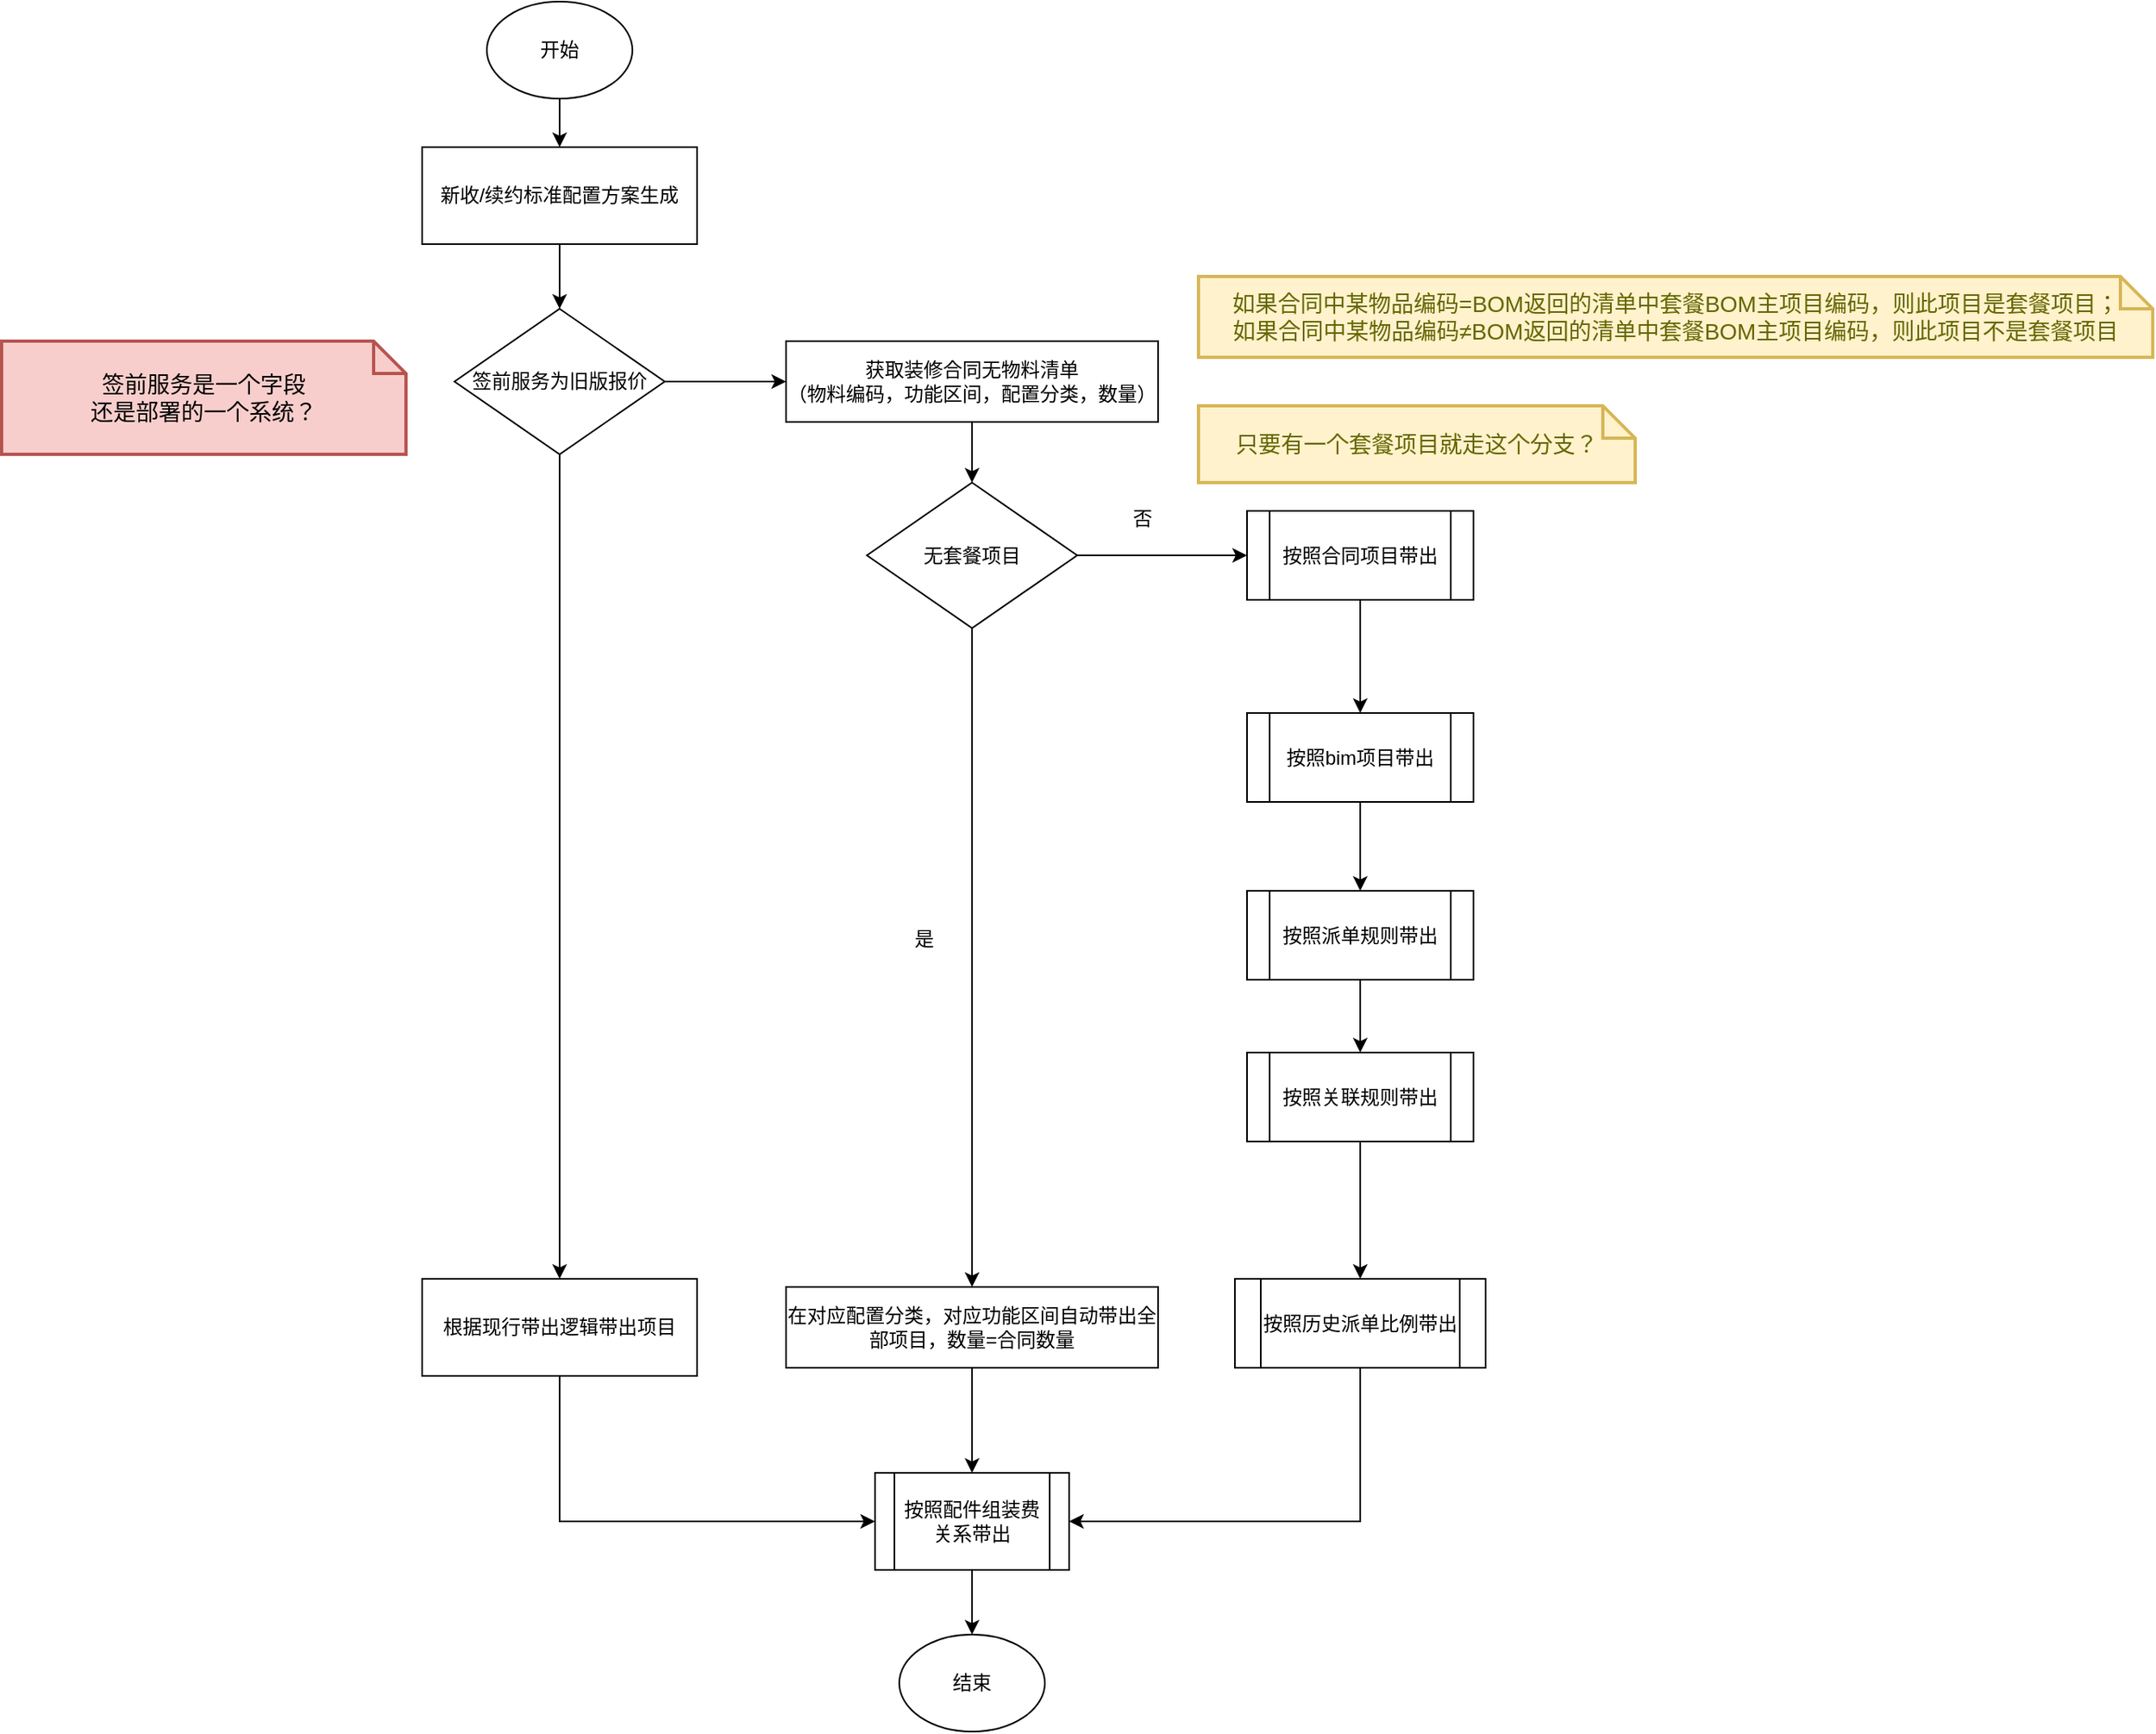 <mxfile version="18.0.6" type="device" pages="6"><diagram id="C5RBs43oDa-KdzZeNtuy" name="整体流程"><mxGraphModel dx="1773" dy="612" grid="1" gridSize="10" guides="1" tooltips="1" connect="1" arrows="1" fold="1" page="1" pageScale="1" pageWidth="827" pageHeight="1169" math="0" shadow="0"><root><mxCell id="WIyWlLk6GJQsqaUBKTNV-0"/><mxCell id="WIyWlLk6GJQsqaUBKTNV-1" parent="WIyWlLk6GJQsqaUBKTNV-0"/><mxCell id="lUNJAmLJi_doIIVY8fRc-16" style="edgeStyle=orthogonalEdgeStyle;rounded=0;orthogonalLoop=1;jettySize=auto;html=1;exitX=0.5;exitY=1;exitDx=0;exitDy=0;entryX=0.5;entryY=0;entryDx=0;entryDy=0;" edge="1" parent="WIyWlLk6GJQsqaUBKTNV-1" source="lUNJAmLJi_doIIVY8fRc-2" target="lUNJAmLJi_doIIVY8fRc-3"><mxGeometry relative="1" as="geometry"/></mxCell><mxCell id="lUNJAmLJi_doIIVY8fRc-2" value="&lt;span style=&quot;&quot;&gt;开始&lt;/span&gt;" style="ellipse;whiteSpace=wrap;html=1;" vertex="1" parent="WIyWlLk6GJQsqaUBKTNV-1"><mxGeometry x="130" y="70" width="90" height="60" as="geometry"/></mxCell><mxCell id="lUNJAmLJi_doIIVY8fRc-17" style="edgeStyle=orthogonalEdgeStyle;rounded=0;orthogonalLoop=1;jettySize=auto;html=1;exitX=0.5;exitY=1;exitDx=0;exitDy=0;" edge="1" parent="WIyWlLk6GJQsqaUBKTNV-1" source="lUNJAmLJi_doIIVY8fRc-3" target="lUNJAmLJi_doIIVY8fRc-4"><mxGeometry relative="1" as="geometry"/></mxCell><mxCell id="lUNJAmLJi_doIIVY8fRc-3" value="&lt;span style=&quot;&quot;&gt;新收/续约标准配置方案生成&lt;/span&gt;" style="rounded=0;whiteSpace=wrap;html=1;" vertex="1" parent="WIyWlLk6GJQsqaUBKTNV-1"><mxGeometry x="90" y="160" width="170" height="60" as="geometry"/></mxCell><mxCell id="lUNJAmLJi_doIIVY8fRc-18" style="edgeStyle=orthogonalEdgeStyle;rounded=0;orthogonalLoop=1;jettySize=auto;html=1;exitX=0.5;exitY=1;exitDx=0;exitDy=0;" edge="1" parent="WIyWlLk6GJQsqaUBKTNV-1" source="lUNJAmLJi_doIIVY8fRc-4" target="lUNJAmLJi_doIIVY8fRc-5"><mxGeometry relative="1" as="geometry"/></mxCell><mxCell id="lUNJAmLJi_doIIVY8fRc-34" style="edgeStyle=orthogonalEdgeStyle;rounded=0;orthogonalLoop=1;jettySize=auto;html=1;exitX=1;exitY=0.5;exitDx=0;exitDy=0;entryX=0;entryY=0.5;entryDx=0;entryDy=0;" edge="1" parent="WIyWlLk6GJQsqaUBKTNV-1" source="lUNJAmLJi_doIIVY8fRc-4" target="lUNJAmLJi_doIIVY8fRc-6"><mxGeometry relative="1" as="geometry"/></mxCell><mxCell id="lUNJAmLJi_doIIVY8fRc-4" value="签前服务为旧版报价" style="rhombus;whiteSpace=wrap;html=1;" vertex="1" parent="WIyWlLk6GJQsqaUBKTNV-1"><mxGeometry x="110" y="260" width="130" height="90" as="geometry"/></mxCell><mxCell id="lUNJAmLJi_doIIVY8fRc-27" style="edgeStyle=orthogonalEdgeStyle;rounded=0;orthogonalLoop=1;jettySize=auto;html=1;exitX=0.5;exitY=1;exitDx=0;exitDy=0;entryX=0;entryY=0.5;entryDx=0;entryDy=0;" edge="1" parent="WIyWlLk6GJQsqaUBKTNV-1" source="lUNJAmLJi_doIIVY8fRc-5" target="lUNJAmLJi_doIIVY8fRc-14"><mxGeometry relative="1" as="geometry"/></mxCell><mxCell id="lUNJAmLJi_doIIVY8fRc-5" value="根据现行带出逻辑带出项目" style="rounded=0;whiteSpace=wrap;html=1;" vertex="1" parent="WIyWlLk6GJQsqaUBKTNV-1"><mxGeometry x="90" y="860" width="170" height="60" as="geometry"/></mxCell><mxCell id="lUNJAmLJi_doIIVY8fRc-35" style="edgeStyle=orthogonalEdgeStyle;rounded=0;orthogonalLoop=1;jettySize=auto;html=1;exitX=0.5;exitY=1;exitDx=0;exitDy=0;entryX=0.5;entryY=0;entryDx=0;entryDy=0;" edge="1" parent="WIyWlLk6GJQsqaUBKTNV-1" source="lUNJAmLJi_doIIVY8fRc-6" target="lUNJAmLJi_doIIVY8fRc-7"><mxGeometry relative="1" as="geometry"/></mxCell><mxCell id="lUNJAmLJi_doIIVY8fRc-6" value="获取装修合同无物料清单&lt;br&gt;（物料编码，功能区间，配置分类，数量）" style="rounded=0;whiteSpace=wrap;html=1;" vertex="1" parent="WIyWlLk6GJQsqaUBKTNV-1"><mxGeometry x="315" y="280" width="230" height="50" as="geometry"/></mxCell><mxCell id="lUNJAmLJi_doIIVY8fRc-36" style="edgeStyle=orthogonalEdgeStyle;rounded=0;orthogonalLoop=1;jettySize=auto;html=1;exitX=0.5;exitY=1;exitDx=0;exitDy=0;" edge="1" parent="WIyWlLk6GJQsqaUBKTNV-1" source="lUNJAmLJi_doIIVY8fRc-7" target="lUNJAmLJi_doIIVY8fRc-12"><mxGeometry relative="1" as="geometry"/></mxCell><mxCell id="lUNJAmLJi_doIIVY8fRc-37" style="edgeStyle=orthogonalEdgeStyle;rounded=0;orthogonalLoop=1;jettySize=auto;html=1;exitX=1;exitY=0.5;exitDx=0;exitDy=0;" edge="1" parent="WIyWlLk6GJQsqaUBKTNV-1" source="lUNJAmLJi_doIIVY8fRc-7" target="lUNJAmLJi_doIIVY8fRc-22"><mxGeometry relative="1" as="geometry"/></mxCell><mxCell id="lUNJAmLJi_doIIVY8fRc-7" value="无套餐项目" style="rhombus;whiteSpace=wrap;html=1;" vertex="1" parent="WIyWlLk6GJQsqaUBKTNV-1"><mxGeometry x="365" y="367.5" width="130" height="90" as="geometry"/></mxCell><mxCell id="lUNJAmLJi_doIIVY8fRc-10" value="否" style="text;html=1;align=center;verticalAlign=middle;resizable=0;points=[];autosize=1;strokeColor=none;fillColor=none;" vertex="1" parent="WIyWlLk6GJQsqaUBKTNV-1"><mxGeometry x="520" y="380" width="30" height="20" as="geometry"/></mxCell><mxCell id="lUNJAmLJi_doIIVY8fRc-11" value="只要有一个套餐项目就走这个分支？" style="shape=note;strokeWidth=2;fontSize=14;size=20;whiteSpace=wrap;html=1;fillColor=#fff2cc;strokeColor=#d6b656;fontColor=#666600;" vertex="1" parent="WIyWlLk6GJQsqaUBKTNV-1"><mxGeometry x="570" y="320" width="270" height="47.5" as="geometry"/></mxCell><mxCell id="lUNJAmLJi_doIIVY8fRc-20" style="edgeStyle=orthogonalEdgeStyle;rounded=0;orthogonalLoop=1;jettySize=auto;html=1;exitX=0.5;exitY=1;exitDx=0;exitDy=0;" edge="1" parent="WIyWlLk6GJQsqaUBKTNV-1" source="lUNJAmLJi_doIIVY8fRc-12" target="lUNJAmLJi_doIIVY8fRc-14"><mxGeometry relative="1" as="geometry"/></mxCell><mxCell id="lUNJAmLJi_doIIVY8fRc-12" value="在对应配置分类，对应功能区间自动带出全部项目，数量=合同数量" style="rounded=0;whiteSpace=wrap;html=1;" vertex="1" parent="WIyWlLk6GJQsqaUBKTNV-1"><mxGeometry x="315" y="865" width="230" height="50" as="geometry"/></mxCell><mxCell id="lUNJAmLJi_doIIVY8fRc-21" style="edgeStyle=orthogonalEdgeStyle;rounded=0;orthogonalLoop=1;jettySize=auto;html=1;exitX=0.5;exitY=1;exitDx=0;exitDy=0;" edge="1" parent="WIyWlLk6GJQsqaUBKTNV-1" source="lUNJAmLJi_doIIVY8fRc-14" target="lUNJAmLJi_doIIVY8fRc-15"><mxGeometry relative="1" as="geometry"/></mxCell><mxCell id="lUNJAmLJi_doIIVY8fRc-14" value="按照配件组装费关系带出" style="shape=process;whiteSpace=wrap;html=1;backgroundOutline=1;" vertex="1" parent="WIyWlLk6GJQsqaUBKTNV-1"><mxGeometry x="370" y="980" width="120" height="60" as="geometry"/></mxCell><mxCell id="lUNJAmLJi_doIIVY8fRc-15" value="结束" style="ellipse;whiteSpace=wrap;html=1;" vertex="1" parent="WIyWlLk6GJQsqaUBKTNV-1"><mxGeometry x="385" y="1080" width="90" height="60" as="geometry"/></mxCell><mxCell id="lUNJAmLJi_doIIVY8fRc-29" style="edgeStyle=orthogonalEdgeStyle;rounded=0;orthogonalLoop=1;jettySize=auto;html=1;exitX=0.5;exitY=1;exitDx=0;exitDy=0;" edge="1" parent="WIyWlLk6GJQsqaUBKTNV-1" source="lUNJAmLJi_doIIVY8fRc-22" target="lUNJAmLJi_doIIVY8fRc-23"><mxGeometry relative="1" as="geometry"/></mxCell><mxCell id="lUNJAmLJi_doIIVY8fRc-22" value="按照合同项目带出" style="shape=process;whiteSpace=wrap;html=1;backgroundOutline=1;" vertex="1" parent="WIyWlLk6GJQsqaUBKTNV-1"><mxGeometry x="600" y="385" width="140" height="55" as="geometry"/></mxCell><mxCell id="lUNJAmLJi_doIIVY8fRc-30" style="edgeStyle=orthogonalEdgeStyle;rounded=0;orthogonalLoop=1;jettySize=auto;html=1;exitX=0.5;exitY=1;exitDx=0;exitDy=0;" edge="1" parent="WIyWlLk6GJQsqaUBKTNV-1" source="lUNJAmLJi_doIIVY8fRc-23" target="lUNJAmLJi_doIIVY8fRc-24"><mxGeometry relative="1" as="geometry"/></mxCell><mxCell id="lUNJAmLJi_doIIVY8fRc-23" value="按照bim项目带出" style="shape=process;whiteSpace=wrap;html=1;backgroundOutline=1;" vertex="1" parent="WIyWlLk6GJQsqaUBKTNV-1"><mxGeometry x="600" y="510" width="140" height="55" as="geometry"/></mxCell><mxCell id="lUNJAmLJi_doIIVY8fRc-31" style="edgeStyle=orthogonalEdgeStyle;rounded=0;orthogonalLoop=1;jettySize=auto;html=1;exitX=0.5;exitY=1;exitDx=0;exitDy=0;" edge="1" parent="WIyWlLk6GJQsqaUBKTNV-1" source="lUNJAmLJi_doIIVY8fRc-24" target="lUNJAmLJi_doIIVY8fRc-25"><mxGeometry relative="1" as="geometry"/></mxCell><mxCell id="lUNJAmLJi_doIIVY8fRc-24" value="按照派单规则带出" style="shape=process;whiteSpace=wrap;html=1;backgroundOutline=1;" vertex="1" parent="WIyWlLk6GJQsqaUBKTNV-1"><mxGeometry x="600" y="620" width="140" height="55" as="geometry"/></mxCell><mxCell id="lUNJAmLJi_doIIVY8fRc-32" style="edgeStyle=orthogonalEdgeStyle;rounded=0;orthogonalLoop=1;jettySize=auto;html=1;exitX=0.5;exitY=1;exitDx=0;exitDy=0;" edge="1" parent="WIyWlLk6GJQsqaUBKTNV-1" source="lUNJAmLJi_doIIVY8fRc-25" target="lUNJAmLJi_doIIVY8fRc-26"><mxGeometry relative="1" as="geometry"/></mxCell><mxCell id="lUNJAmLJi_doIIVY8fRc-25" value="按照关联规则带出" style="shape=process;whiteSpace=wrap;html=1;backgroundOutline=1;" vertex="1" parent="WIyWlLk6GJQsqaUBKTNV-1"><mxGeometry x="600" y="720" width="140" height="55" as="geometry"/></mxCell><mxCell id="lUNJAmLJi_doIIVY8fRc-28" style="edgeStyle=orthogonalEdgeStyle;rounded=0;orthogonalLoop=1;jettySize=auto;html=1;exitX=0.5;exitY=1;exitDx=0;exitDy=0;entryX=1;entryY=0.5;entryDx=0;entryDy=0;" edge="1" parent="WIyWlLk6GJQsqaUBKTNV-1" source="lUNJAmLJi_doIIVY8fRc-26" target="lUNJAmLJi_doIIVY8fRc-14"><mxGeometry relative="1" as="geometry"/></mxCell><mxCell id="lUNJAmLJi_doIIVY8fRc-26" value="按照历史派单比例带出" style="shape=process;whiteSpace=wrap;html=1;backgroundOutline=1;" vertex="1" parent="WIyWlLk6GJQsqaUBKTNV-1"><mxGeometry x="592.5" y="860" width="155" height="55" as="geometry"/></mxCell><mxCell id="lUNJAmLJi_doIIVY8fRc-33" value="签前服务是一个字段&lt;br&gt;还是部署的一个系统？" style="shape=note;strokeWidth=2;fontSize=14;size=20;whiteSpace=wrap;html=1;fillColor=#f8cecc;strokeColor=#b85450;" vertex="1" parent="WIyWlLk6GJQsqaUBKTNV-1"><mxGeometry x="-170" y="280" width="250" height="70" as="geometry"/></mxCell><mxCell id="w-ydEzqaNb0eiIe7LccE-0" value="&lt;span style=&quot;text-align: left;&quot;&gt;如果合同中某物品编码=BOM返回的清单中套餐BOM主项目编码，则此项目是套餐项目；&lt;/span&gt;&lt;br style=&quot;text-align: left;&quot;&gt;&lt;span style=&quot;text-align: left;&quot;&gt;如果合同中某物品编码≠BOM返回的清单中套餐BOM主项目编码，则此项目不是套餐项目&lt;/span&gt;" style="shape=note;strokeWidth=2;fontSize=14;size=20;whiteSpace=wrap;html=1;fillColor=#fff2cc;strokeColor=#d6b656;fontColor=#666600;" vertex="1" parent="WIyWlLk6GJQsqaUBKTNV-1"><mxGeometry x="570" y="240" width="590" height="50" as="geometry"/></mxCell><mxCell id="KBBr-XKXHEOM63FtrVBb-0" value="是" style="text;html=1;align=center;verticalAlign=middle;resizable=0;points=[];autosize=1;strokeColor=none;fillColor=none;" vertex="1" parent="WIyWlLk6GJQsqaUBKTNV-1"><mxGeometry x="385" y="640" width="30" height="20" as="geometry"/></mxCell></root></mxGraphModel></diagram><diagram id="fAiUUDmgadhj-YyYn4gR" name="按照合同带出"><mxGraphModel dx="1773" dy="612" grid="1" gridSize="10" guides="1" tooltips="1" connect="1" arrows="1" fold="1" page="1" pageScale="1" pageWidth="827" pageHeight="1169" math="0" shadow="0"><root><mxCell id="0"/><mxCell id="1" parent="0"/><mxCell id="g6iHdqkrlDrou6bdQu5e-2" style="edgeStyle=orthogonalEdgeStyle;rounded=0;orthogonalLoop=1;jettySize=auto;html=1;exitX=0.5;exitY=1;exitDx=0;exitDy=0;" edge="1" parent="1" source="9_gjrvg8TFRldxr9g9Ht-1" target="g6iHdqkrlDrou6bdQu5e-1"><mxGeometry relative="1" as="geometry"/></mxCell><mxCell id="9_gjrvg8TFRldxr9g9Ht-1" value="按照合同项目带出" style="shape=process;whiteSpace=wrap;html=1;backgroundOutline=1;" vertex="1" parent="1"><mxGeometry x="80" y="160" width="140" height="55" as="geometry"/></mxCell><mxCell id="g6iHdqkrlDrou6bdQu5e-4" style="edgeStyle=orthogonalEdgeStyle;rounded=0;orthogonalLoop=1;jettySize=auto;html=1;exitX=1;exitY=0.5;exitDx=0;exitDy=0;entryX=0;entryY=0.5;entryDx=0;entryDy=0;" edge="1" parent="1" source="g6iHdqkrlDrou6bdQu5e-1" target="g6iHdqkrlDrou6bdQu5e-3"><mxGeometry relative="1" as="geometry"/></mxCell><mxCell id="AF9LracPOaKWuKeyoVyy-5" style="edgeStyle=orthogonalEdgeStyle;rounded=0;orthogonalLoop=1;jettySize=auto;html=1;exitX=0.5;exitY=1;exitDx=0;exitDy=0;entryX=0;entryY=0.5;entryDx=0;entryDy=0;" edge="1" parent="1" source="g6iHdqkrlDrou6bdQu5e-1" target="AF9LracPOaKWuKeyoVyy-3"><mxGeometry relative="1" as="geometry"/></mxCell><mxCell id="g6iHdqkrlDrou6bdQu5e-1" value="物料为套餐项目？" style="rhombus;whiteSpace=wrap;html=1;" vertex="1" parent="1"><mxGeometry x="85" y="280" width="130" height="90" as="geometry"/></mxCell><mxCell id="g6iHdqkrlDrou6bdQu5e-10" style="edgeStyle=orthogonalEdgeStyle;rounded=0;orthogonalLoop=1;jettySize=auto;html=1;exitX=0.5;exitY=1;exitDx=0;exitDy=0;entryX=0.5;entryY=0;entryDx=0;entryDy=0;" edge="1" parent="1" source="g6iHdqkrlDrou6bdQu5e-3" target="g6iHdqkrlDrou6bdQu5e-7"><mxGeometry relative="1" as="geometry"/></mxCell><mxCell id="g6iHdqkrlDrou6bdQu5e-12" style="edgeStyle=orthogonalEdgeStyle;rounded=0;orthogonalLoop=1;jettySize=auto;html=1;exitX=1;exitY=0.5;exitDx=0;exitDy=0;" edge="1" parent="1" source="g6iHdqkrlDrou6bdQu5e-3" target="g6iHdqkrlDrou6bdQu5e-8"><mxGeometry relative="1" as="geometry"/></mxCell><mxCell id="g6iHdqkrlDrou6bdQu5e-3" value="非套餐内项目？" style="rhombus;whiteSpace=wrap;html=1;" vertex="1" parent="1"><mxGeometry x="297.5" y="280" width="130" height="90" as="geometry"/></mxCell><mxCell id="g6iHdqkrlDrou6bdQu5e-5" value="否" style="text;html=1;align=center;verticalAlign=middle;resizable=0;points=[];autosize=1;strokeColor=none;fillColor=none;" vertex="1" parent="1"><mxGeometry x="235" y="290" width="30" height="20" as="geometry"/></mxCell><mxCell id="AF9LracPOaKWuKeyoVyy-6" style="edgeStyle=orthogonalEdgeStyle;rounded=0;orthogonalLoop=1;jettySize=auto;html=1;exitX=0.5;exitY=1;exitDx=0;exitDy=0;" edge="1" parent="1" source="g6iHdqkrlDrou6bdQu5e-7" target="AF9LracPOaKWuKeyoVyy-3"><mxGeometry relative="1" as="geometry"/></mxCell><mxCell id="g6iHdqkrlDrou6bdQu5e-7" value="对应功能区间自动带出此项目，数量=合同数量" style="rounded=0;whiteSpace=wrap;html=1;" vertex="1" parent="1"><mxGeometry x="290" y="430" width="145" height="60" as="geometry"/></mxCell><mxCell id="AF9LracPOaKWuKeyoVyy-7" style="edgeStyle=orthogonalEdgeStyle;rounded=0;orthogonalLoop=1;jettySize=auto;html=1;exitX=0.5;exitY=1;exitDx=0;exitDy=0;" edge="1" parent="1" source="g6iHdqkrlDrou6bdQu5e-8" target="g6iHdqkrlDrou6bdQu5e-9"><mxGeometry relative="1" as="geometry"/></mxCell><mxCell id="g6iHdqkrlDrou6bdQu5e-8" value="获取bim物料清单&lt;br&gt;（物料编码，功能区间，数量）" style="rounded=0;whiteSpace=wrap;html=1;" vertex="1" parent="1"><mxGeometry x="600" y="430" width="180" height="60" as="geometry"/></mxCell><mxCell id="AF9LracPOaKWuKeyoVyy-8" style="edgeStyle=orthogonalEdgeStyle;rounded=0;orthogonalLoop=1;jettySize=auto;html=1;exitX=0;exitY=0.5;exitDx=0;exitDy=0;" edge="1" parent="1" source="g6iHdqkrlDrou6bdQu5e-9" target="g6iHdqkrlDrou6bdQu5e-14"><mxGeometry relative="1" as="geometry"/></mxCell><mxCell id="AF9LracPOaKWuKeyoVyy-10" style="edgeStyle=orthogonalEdgeStyle;rounded=0;orthogonalLoop=1;jettySize=auto;html=1;exitX=1;exitY=0.5;exitDx=0;exitDy=0;" edge="1" parent="1" source="g6iHdqkrlDrou6bdQu5e-9" target="g6iHdqkrlDrou6bdQu5e-15"><mxGeometry relative="1" as="geometry"/></mxCell><mxCell id="g6iHdqkrlDrou6bdQu5e-9" value="同一功能区间bim清单存在相同项目" style="rhombus;whiteSpace=wrap;html=1;" vertex="1" parent="1"><mxGeometry x="625" y="520" width="130" height="90" as="geometry"/></mxCell><mxCell id="g6iHdqkrlDrou6bdQu5e-11" value="是" style="text;html=1;align=center;verticalAlign=middle;resizable=0;points=[];autosize=1;strokeColor=none;fillColor=none;" vertex="1" parent="1"><mxGeometry x="367.5" y="385" width="30" height="20" as="geometry"/></mxCell><mxCell id="g6iHdqkrlDrou6bdQu5e-13" value="否" style="text;html=1;align=center;verticalAlign=middle;resizable=0;points=[];autosize=1;strokeColor=none;fillColor=none;" vertex="1" parent="1"><mxGeometry x="482.5" y="300" width="30" height="20" as="geometry"/></mxCell><mxCell id="AF9LracPOaKWuKeyoVyy-11" style="edgeStyle=orthogonalEdgeStyle;rounded=0;orthogonalLoop=1;jettySize=auto;html=1;exitX=0.5;exitY=1;exitDx=0;exitDy=0;entryX=1;entryY=0.5;entryDx=0;entryDy=0;" edge="1" parent="1" source="g6iHdqkrlDrou6bdQu5e-14" target="AF9LracPOaKWuKeyoVyy-3"><mxGeometry relative="1" as="geometry"/></mxCell><mxCell id="g6iHdqkrlDrou6bdQu5e-14" value="对应功能区间自动带出此项目&lt;br&gt;数量=bim数量" style="rounded=0;whiteSpace=wrap;html=1;" vertex="1" parent="1"><mxGeometry x="470" y="640" width="180" height="60" as="geometry"/></mxCell><mxCell id="AF9LracPOaKWuKeyoVyy-12" style="edgeStyle=orthogonalEdgeStyle;rounded=0;orthogonalLoop=1;jettySize=auto;html=1;exitX=0.5;exitY=1;exitDx=0;exitDy=0;entryX=1;entryY=0.5;entryDx=0;entryDy=0;" edge="1" parent="1" source="g6iHdqkrlDrou6bdQu5e-15" target="AF9LracPOaKWuKeyoVyy-3"><mxGeometry relative="1" as="geometry"/></mxCell><mxCell id="g6iHdqkrlDrou6bdQu5e-15" value="对应功能区间自动带出此项目&lt;br&gt;数量=合同数量+对应功能区间的派单标准数量" style="rounded=0;whiteSpace=wrap;html=1;" vertex="1" parent="1"><mxGeometry x="732.5" y="640" width="180" height="60" as="geometry"/></mxCell><mxCell id="AF9LracPOaKWuKeyoVyy-2" style="edgeStyle=orthogonalEdgeStyle;rounded=0;orthogonalLoop=1;jettySize=auto;html=1;exitX=0.5;exitY=1;exitDx=0;exitDy=0;" edge="1" parent="1" source="AF9LracPOaKWuKeyoVyy-1" target="9_gjrvg8TFRldxr9g9Ht-1"><mxGeometry relative="1" as="geometry"/></mxCell><mxCell id="AF9LracPOaKWuKeyoVyy-1" value="开始" style="ellipse;whiteSpace=wrap;html=1;" vertex="1" parent="1"><mxGeometry x="100" y="70" width="100" height="60" as="geometry"/></mxCell><mxCell id="AF9LracPOaKWuKeyoVyy-3" value="结束" style="ellipse;whiteSpace=wrap;html=1;" vertex="1" parent="1"><mxGeometry x="312.5" y="790" width="100" height="60" as="geometry"/></mxCell><mxCell id="AF9LracPOaKWuKeyoVyy-13" value="是" style="text;html=1;align=center;verticalAlign=middle;resizable=0;points=[];autosize=1;strokeColor=none;fillColor=none;" vertex="1" parent="1"><mxGeometry x="565" y="540" width="30" height="20" as="geometry"/></mxCell><mxCell id="AF9LracPOaKWuKeyoVyy-14" value="否" style="text;html=1;align=center;verticalAlign=middle;resizable=0;points=[];autosize=1;strokeColor=none;fillColor=none;" vertex="1" parent="1"><mxGeometry x="765" y="540" width="30" height="20" as="geometry"/></mxCell><mxCell id="AF9LracPOaKWuKeyoVyy-15" value="不可以直接派单，直接不处理？" style="shape=note;strokeWidth=2;fontSize=14;size=20;whiteSpace=wrap;html=1;fillColor=#fff2cc;strokeColor=#d6b656;fontColor=#666600;" vertex="1" parent="1"><mxGeometry x="-40" y="440" width="150" height="80" as="geometry"/></mxCell><mxCell id="CcRUIPvMfIr5qkBvoG6m-1" value="&lt;span style=&quot;text-align: left;&quot;&gt;如果此项目物品编码=BOM返回的清单中套餐物品编码，则此项目是套餐内项目；&lt;/span&gt;&lt;br style=&quot;text-align: left;&quot;&gt;&lt;span style=&quot;text-align: left;&quot;&gt;如果此项目物品编码≠BOM返回的清单中套餐物品编码，则此项目不是套餐内项目？&lt;/span&gt;" style="shape=note;strokeWidth=2;fontSize=14;size=20;whiteSpace=wrap;html=1;fillColor=#fff2cc;strokeColor=#d6b656;fontColor=#666600;" vertex="1" parent="1"><mxGeometry x="260" y="210" width="622" height="50" as="geometry"/></mxCell><mxCell id="CIjoKOI_LcSBB0BrAd3Q-1" value="这个判断啥意思？" style="shape=note;strokeWidth=2;fontSize=14;size=20;whiteSpace=wrap;html=1;fillColor=#fff2cc;strokeColor=#d6b656;fontColor=#666600;" vertex="1" parent="1"><mxGeometry x="810" y="510" width="130" height="40" as="geometry"/></mxCell></root></mxGraphModel></diagram><diagram id="uupFjlvgIzJx1kDH0Sdn" name="按照bim项目带出"><mxGraphModel dx="1773" dy="612" grid="1" gridSize="10" guides="1" tooltips="1" connect="1" arrows="1" fold="1" page="1" pageScale="1" pageWidth="827" pageHeight="1169" math="0" shadow="0"><root><mxCell id="0"/><mxCell id="1" parent="0"/><mxCell id="om0SUQ-LEVgfvHVj8gf1-2" style="edgeStyle=orthogonalEdgeStyle;rounded=0;orthogonalLoop=1;jettySize=auto;html=1;exitX=0.5;exitY=1;exitDx=0;exitDy=0;entryX=0.5;entryY=0;entryDx=0;entryDy=0;" edge="1" parent="1" source="BSDxJHm8w9BlBc7l1OIk-2" target="xVk8jZxjA7QcJGzYQ2uV-1"><mxGeometry relative="1" as="geometry"/></mxCell><mxCell id="BSDxJHm8w9BlBc7l1OIk-2" value="按照bim项目带出" style="shape=process;whiteSpace=wrap;html=1;backgroundOutline=1;" vertex="1" parent="1"><mxGeometry x="80" y="160" width="140" height="55" as="geometry"/></mxCell><mxCell id="om0SUQ-LEVgfvHVj8gf1-4" style="edgeStyle=orthogonalEdgeStyle;rounded=0;orthogonalLoop=1;jettySize=auto;html=1;exitX=0.5;exitY=1;exitDx=0;exitDy=0;" edge="1" parent="1" source="BSDxJHm8w9BlBc7l1OIk-3" target="om0SUQ-LEVgfvHVj8gf1-1"><mxGeometry relative="1" as="geometry"/></mxCell><mxCell id="om0SUQ-LEVgfvHVj8gf1-16" style="edgeStyle=orthogonalEdgeStyle;rounded=0;orthogonalLoop=1;jettySize=auto;html=1;exitX=0;exitY=0.5;exitDx=0;exitDy=0;entryX=0;entryY=0.5;entryDx=0;entryDy=0;" edge="1" parent="1" source="BSDxJHm8w9BlBc7l1OIk-3" target="om0SUQ-LEVgfvHVj8gf1-8"><mxGeometry relative="1" as="geometry"><Array as="points"><mxPoint x="10" y="425"/><mxPoint x="10" y="780"/></Array></mxGeometry></mxCell><mxCell id="BSDxJHm8w9BlBc7l1OIk-3" value="建模类型为sku?" style="rhombus;whiteSpace=wrap;html=1;" vertex="1" parent="1"><mxGeometry x="85" y="380" width="130" height="90" as="geometry"/></mxCell><mxCell id="BSDxJHm8w9BlBc7l1OIk-4" style="edgeStyle=orthogonalEdgeStyle;rounded=0;orthogonalLoop=1;jettySize=auto;html=1;exitX=0.5;exitY=1;exitDx=0;exitDy=0;" edge="1" parent="1" source="BSDxJHm8w9BlBc7l1OIk-5" target="BSDxJHm8w9BlBc7l1OIk-2"><mxGeometry relative="1" as="geometry"/></mxCell><mxCell id="BSDxJHm8w9BlBc7l1OIk-5" value="开始" style="ellipse;whiteSpace=wrap;html=1;" vertex="1" parent="1"><mxGeometry x="100" y="70" width="100" height="60" as="geometry"/></mxCell><mxCell id="om0SUQ-LEVgfvHVj8gf1-3" style="edgeStyle=orthogonalEdgeStyle;rounded=0;orthogonalLoop=1;jettySize=auto;html=1;exitX=0.5;exitY=1;exitDx=0;exitDy=0;entryX=0.5;entryY=0;entryDx=0;entryDy=0;" edge="1" parent="1" source="xVk8jZxjA7QcJGzYQ2uV-1" target="BSDxJHm8w9BlBc7l1OIk-3"><mxGeometry relative="1" as="geometry"/></mxCell><mxCell id="xVk8jZxjA7QcJGzYQ2uV-1" value="&lt;span style=&quot;&quot;&gt;获取bim物料清单&lt;/span&gt;&lt;br style=&quot;&quot;&gt;&lt;span style=&quot;&quot;&gt;（物料编码，功能区间，数量，建模类型）&lt;/span&gt;" style="rounded=0;whiteSpace=wrap;html=1;" vertex="1" parent="1"><mxGeometry x="75" y="270" width="150" height="60" as="geometry"/></mxCell><mxCell id="om0SUQ-LEVgfvHVj8gf1-7" style="edgeStyle=orthogonalEdgeStyle;rounded=0;orthogonalLoop=1;jettySize=auto;html=1;exitX=0.5;exitY=1;exitDx=0;exitDy=0;" edge="1" parent="1" source="om0SUQ-LEVgfvHVj8gf1-1" target="om0SUQ-LEVgfvHVj8gf1-6"><mxGeometry relative="1" as="geometry"/></mxCell><mxCell id="om0SUQ-LEVgfvHVj8gf1-14" style="edgeStyle=orthogonalEdgeStyle;rounded=0;orthogonalLoop=1;jettySize=auto;html=1;exitX=1;exitY=0.5;exitDx=0;exitDy=0;entryX=1;entryY=0.5;entryDx=0;entryDy=0;" edge="1" parent="1" source="om0SUQ-LEVgfvHVj8gf1-1" target="om0SUQ-LEVgfvHVj8gf1-8"><mxGeometry relative="1" as="geometry"><Array as="points"><mxPoint x="270" y="555"/><mxPoint x="270" y="780"/></Array></mxGeometry></mxCell><mxCell id="om0SUQ-LEVgfvHVj8gf1-1" value="同一个功能区间合同清单存在相同项目" style="rhombus;whiteSpace=wrap;html=1;" vertex="1" parent="1"><mxGeometry x="85" y="510" width="130" height="90" as="geometry"/></mxCell><mxCell id="om0SUQ-LEVgfvHVj8gf1-9" style="edgeStyle=orthogonalEdgeStyle;rounded=0;orthogonalLoop=1;jettySize=auto;html=1;exitX=0.5;exitY=1;exitDx=0;exitDy=0;entryX=0.5;entryY=0;entryDx=0;entryDy=0;" edge="1" parent="1" source="om0SUQ-LEVgfvHVj8gf1-6" target="om0SUQ-LEVgfvHVj8gf1-8"><mxGeometry relative="1" as="geometry"/></mxCell><mxCell id="om0SUQ-LEVgfvHVj8gf1-6" value="&lt;span style=&quot;&quot;&gt;对应功能区间自动带出此项目数量=bim数量&lt;/span&gt;" style="rounded=0;whiteSpace=wrap;html=1;" vertex="1" parent="1"><mxGeometry x="67.5" y="650" width="165" height="60" as="geometry"/></mxCell><mxCell id="om0SUQ-LEVgfvHVj8gf1-8" value="结束" style="ellipse;whiteSpace=wrap;html=1;" vertex="1" parent="1"><mxGeometry x="100" y="750" width="100" height="60" as="geometry"/></mxCell><mxCell id="om0SUQ-LEVgfvHVj8gf1-10" value="是" style="text;html=1;align=center;verticalAlign=middle;resizable=0;points=[];autosize=1;strokeColor=none;fillColor=none;" vertex="1" parent="1"><mxGeometry x="165" y="480" width="30" height="20" as="geometry"/></mxCell><mxCell id="om0SUQ-LEVgfvHVj8gf1-11" value="否" style="text;html=1;align=center;verticalAlign=middle;resizable=0;points=[];autosize=1;strokeColor=none;fillColor=none;" vertex="1" parent="1"><mxGeometry x="165" y="610" width="30" height="20" as="geometry"/></mxCell><mxCell id="om0SUQ-LEVgfvHVj8gf1-13" value="否" style="text;html=1;align=center;verticalAlign=middle;resizable=0;points=[];autosize=1;strokeColor=none;fillColor=none;" vertex="1" parent="1"><mxGeometry x="-50" y="590" width="30" height="20" as="geometry"/></mxCell><mxCell id="om0SUQ-LEVgfvHVj8gf1-15" value="是" style="text;html=1;align=center;verticalAlign=middle;resizable=0;points=[];autosize=1;strokeColor=none;fillColor=none;" vertex="1" parent="1"><mxGeometry x="269" y="658" width="30" height="20" as="geometry"/></mxCell><mxCell id="om0SUQ-LEVgfvHVj8gf1-17" value="合同已经带出，所以不需要处理" style="shape=note;strokeWidth=2;fontSize=14;size=20;whiteSpace=wrap;html=1;fillColor=#fff2cc;strokeColor=#d6b656;fontColor=#666600;" vertex="1" parent="1"><mxGeometry x="320" y="642" width="210" height="52" as="geometry"/></mxCell><mxCell id="KVDQD1ayizO_yHMr_Ttw-1" value="bim返回物料清单的字段&lt;br&gt;直接判断字段" style="shape=note;strokeWidth=2;fontSize=14;size=20;whiteSpace=wrap;html=1;fillColor=#fff2cc;strokeColor=#d6b656;fontColor=#666600;" vertex="1" parent="1"><mxGeometry x="250" y="390" width="170" height="65" as="geometry"/></mxCell></root></mxGraphModel></diagram><diagram id="z9DXba3Gapyjx97RSyLu" name="按照派单规则带出"><mxGraphModel dx="1773" dy="612" grid="1" gridSize="10" guides="1" tooltips="1" connect="1" arrows="1" fold="1" page="1" pageScale="1" pageWidth="827" pageHeight="1169" math="0" shadow="0"><root><mxCell id="0"/><mxCell id="1" parent="0"/><mxCell id="9fiyGq0dsvhGDnM3Q3TW-1" style="edgeStyle=orthogonalEdgeStyle;rounded=0;orthogonalLoop=1;jettySize=auto;html=1;exitX=0.5;exitY=1;exitDx=0;exitDy=0;entryX=0.5;entryY=0;entryDx=0;entryDy=0;" edge="1" parent="1" source="9fiyGq0dsvhGDnM3Q3TW-2" target="9fiyGq0dsvhGDnM3Q3TW-8"><mxGeometry relative="1" as="geometry"/></mxCell><mxCell id="9fiyGq0dsvhGDnM3Q3TW-2" value="按照派单规则带出" style="shape=process;whiteSpace=wrap;html=1;backgroundOutline=1;" vertex="1" parent="1"><mxGeometry x="80" y="160" width="140" height="55" as="geometry"/></mxCell><mxCell id="9fiyGq0dsvhGDnM3Q3TW-11" style="edgeStyle=orthogonalEdgeStyle;rounded=0;orthogonalLoop=1;jettySize=auto;html=1;exitX=1;exitY=0.5;exitDx=0;exitDy=0;entryX=0;entryY=0.5;entryDx=0;entryDy=0;" edge="1" parent="1" source="9fiyGq0dsvhGDnM3Q3TW-4" target="9fiyGq0dsvhGDnM3Q3TW-10"><mxGeometry relative="1" as="geometry"/></mxCell><mxCell id="1CKTifR32yndvK7Hgd2S-14" style="edgeStyle=orthogonalEdgeStyle;rounded=0;orthogonalLoop=1;jettySize=auto;html=1;exitX=0.5;exitY=1;exitDx=0;exitDy=0;entryX=0;entryY=0.5;entryDx=0;entryDy=0;" edge="1" parent="1" source="9fiyGq0dsvhGDnM3Q3TW-4" target="9fiyGq0dsvhGDnM3Q3TW-16"><mxGeometry relative="1" as="geometry"/></mxCell><mxCell id="9fiyGq0dsvhGDnM3Q3TW-4" value="派单规则关联spu已在合同清单对应spu/bim&lt;br&gt;清单sku类型&lt;br&gt;对应spu存在" style="rhombus;whiteSpace=wrap;html=1;" vertex="1" parent="1"><mxGeometry x="85" y="380" width="130" height="90" as="geometry"/></mxCell><mxCell id="9fiyGq0dsvhGDnM3Q3TW-5" style="edgeStyle=orthogonalEdgeStyle;rounded=0;orthogonalLoop=1;jettySize=auto;html=1;exitX=0.5;exitY=1;exitDx=0;exitDy=0;" edge="1" parent="1" source="9fiyGq0dsvhGDnM3Q3TW-6" target="9fiyGq0dsvhGDnM3Q3TW-2"><mxGeometry relative="1" as="geometry"/></mxCell><mxCell id="9fiyGq0dsvhGDnM3Q3TW-6" value="开始" style="ellipse;whiteSpace=wrap;html=1;" vertex="1" parent="1"><mxGeometry x="100" y="70" width="100" height="60" as="geometry"/></mxCell><mxCell id="9fiyGq0dsvhGDnM3Q3TW-7" style="edgeStyle=orthogonalEdgeStyle;rounded=0;orthogonalLoop=1;jettySize=auto;html=1;exitX=0.5;exitY=1;exitDx=0;exitDy=0;entryX=0.5;entryY=0;entryDx=0;entryDy=0;" edge="1" parent="1" source="9fiyGq0dsvhGDnM3Q3TW-8" target="9fiyGq0dsvhGDnM3Q3TW-4"><mxGeometry relative="1" as="geometry"/></mxCell><mxCell id="9fiyGq0dsvhGDnM3Q3TW-8" value="获取城市+产品版本+产品风格+装修程度+订单类型+功能区间的派单规则" style="rounded=0;whiteSpace=wrap;html=1;" vertex="1" parent="1"><mxGeometry x="75" y="270" width="150" height="60" as="geometry"/></mxCell><mxCell id="9fiyGq0dsvhGDnM3Q3TW-9" value="是" style="text;html=1;align=center;verticalAlign=middle;resizable=0;points=[];autosize=1;strokeColor=none;fillColor=none;" vertex="1" parent="1"><mxGeometry x="85" y="710" width="30" height="20" as="geometry"/></mxCell><mxCell id="1CKTifR32yndvK7Hgd2S-1" style="edgeStyle=orthogonalEdgeStyle;rounded=0;orthogonalLoop=1;jettySize=auto;html=1;exitX=0.5;exitY=1;exitDx=0;exitDy=0;entryX=0.5;entryY=0;entryDx=0;entryDy=0;" edge="1" parent="1" source="9fiyGq0dsvhGDnM3Q3TW-10" target="9fiyGq0dsvhGDnM3Q3TW-14"><mxGeometry relative="1" as="geometry"/></mxCell><mxCell id="9fiyGq0dsvhGDnM3Q3TW-10" value="逐项判断派单规则" style="rounded=0;whiteSpace=wrap;html=1;" vertex="1" parent="1"><mxGeometry x="290" y="395" width="150" height="60" as="geometry"/></mxCell><mxCell id="9fiyGq0dsvhGDnM3Q3TW-12" value="否" style="text;html=1;align=center;verticalAlign=middle;resizable=0;points=[];autosize=1;strokeColor=none;fillColor=none;" vertex="1" parent="1"><mxGeometry x="235" y="400" width="30" height="20" as="geometry"/></mxCell><mxCell id="1CKTifR32yndvK7Hgd2S-2" style="edgeStyle=orthogonalEdgeStyle;rounded=0;orthogonalLoop=1;jettySize=auto;html=1;exitX=1;exitY=0.5;exitDx=0;exitDy=0;entryX=0;entryY=0.5;entryDx=0;entryDy=0;" edge="1" parent="1" source="9fiyGq0dsvhGDnM3Q3TW-14" target="9fiyGq0dsvhGDnM3Q3TW-15"><mxGeometry relative="1" as="geometry"/></mxCell><mxCell id="1CKTifR32yndvK7Hgd2S-16" style="edgeStyle=orthogonalEdgeStyle;rounded=0;orthogonalLoop=1;jettySize=auto;html=1;exitX=0.5;exitY=1;exitDx=0;exitDy=0;" edge="1" parent="1" source="9fiyGq0dsvhGDnM3Q3TW-14" target="1CKTifR32yndvK7Hgd2S-15"><mxGeometry relative="1" as="geometry"/></mxCell><mxCell id="9fiyGq0dsvhGDnM3Q3TW-14" value="派单公式为空" style="rhombus;whiteSpace=wrap;html=1;" vertex="1" parent="1"><mxGeometry x="300" y="495" width="130" height="90" as="geometry"/></mxCell><mxCell id="p9w7ny-RvfQECerMvGDz-1" style="edgeStyle=orthogonalEdgeStyle;rounded=0;orthogonalLoop=1;jettySize=auto;html=1;exitX=0.5;exitY=1;exitDx=0;exitDy=0;entryX=0.5;entryY=0;entryDx=0;entryDy=0;" edge="1" parent="1" source="9fiyGq0dsvhGDnM3Q3TW-15" target="1CKTifR32yndvK7Hgd2S-3"><mxGeometry relative="1" as="geometry"/></mxCell><mxCell id="9fiyGq0dsvhGDnM3Q3TW-15" value="获取派单规则需要参数" style="rounded=0;whiteSpace=wrap;html=1;" vertex="1" parent="1"><mxGeometry x="480" y="510" width="150" height="60" as="geometry"/></mxCell><mxCell id="9fiyGq0dsvhGDnM3Q3TW-16" value="结束" style="ellipse;whiteSpace=wrap;html=1;" vertex="1" parent="1"><mxGeometry x="315" y="940" width="100" height="60" as="geometry"/></mxCell><mxCell id="1CKTifR32yndvK7Hgd2S-6" style="edgeStyle=orthogonalEdgeStyle;rounded=0;orthogonalLoop=1;jettySize=auto;html=1;exitX=1;exitY=0.5;exitDx=0;exitDy=0;entryX=1;entryY=0.5;entryDx=0;entryDy=0;" edge="1" parent="1" source="1CKTifR32yndvK7Hgd2S-3" target="9fiyGq0dsvhGDnM3Q3TW-16"><mxGeometry relative="1" as="geometry"><Array as="points"><mxPoint x="730" y="645"/><mxPoint x="730" y="970"/></Array></mxGeometry></mxCell><mxCell id="1CKTifR32yndvK7Hgd2S-10" style="edgeStyle=orthogonalEdgeStyle;rounded=0;orthogonalLoop=1;jettySize=auto;html=1;exitX=0.5;exitY=1;exitDx=0;exitDy=0;entryX=0.5;entryY=0;entryDx=0;entryDy=0;" edge="1" parent="1" source="1CKTifR32yndvK7Hgd2S-3" target="1CKTifR32yndvK7Hgd2S-4"><mxGeometry relative="1" as="geometry"/></mxCell><mxCell id="1CKTifR32yndvK7Hgd2S-3" value="全量正常获取" style="rhombus;whiteSpace=wrap;html=1;" vertex="1" parent="1"><mxGeometry x="490" y="600" width="130" height="90" as="geometry"/></mxCell><mxCell id="1CKTifR32yndvK7Hgd2S-7" style="edgeStyle=orthogonalEdgeStyle;rounded=0;orthogonalLoop=1;jettySize=auto;html=1;exitX=1;exitY=0.5;exitDx=0;exitDy=0;entryX=1;entryY=0.5;entryDx=0;entryDy=0;" edge="1" parent="1" source="1CKTifR32yndvK7Hgd2S-4" target="9fiyGq0dsvhGDnM3Q3TW-16"><mxGeometry relative="1" as="geometry"><Array as="points"><mxPoint x="730" y="755"/><mxPoint x="730" y="970"/></Array></mxGeometry></mxCell><mxCell id="1CKTifR32yndvK7Hgd2S-12" style="edgeStyle=orthogonalEdgeStyle;rounded=0;orthogonalLoop=1;jettySize=auto;html=1;exitX=0.5;exitY=1;exitDx=0;exitDy=0;entryX=0.5;entryY=0;entryDx=0;entryDy=0;" edge="1" parent="1" source="1CKTifR32yndvK7Hgd2S-4" target="1CKTifR32yndvK7Hgd2S-5"><mxGeometry relative="1" as="geometry"/></mxCell><mxCell id="1CKTifR32yndvK7Hgd2S-4" value="符合派单规则要求" style="rhombus;whiteSpace=wrap;html=1;" vertex="1" parent="1"><mxGeometry x="490" y="710" width="130" height="90" as="geometry"/></mxCell><mxCell id="1CKTifR32yndvK7Hgd2S-17" style="edgeStyle=orthogonalEdgeStyle;rounded=0;orthogonalLoop=1;jettySize=auto;html=1;exitX=0.5;exitY=1;exitDx=0;exitDy=0;entryX=1;entryY=0.5;entryDx=0;entryDy=0;" edge="1" parent="1" source="1CKTifR32yndvK7Hgd2S-5" target="9fiyGq0dsvhGDnM3Q3TW-16"><mxGeometry relative="1" as="geometry"/></mxCell><mxCell id="1CKTifR32yndvK7Hgd2S-5" value="项目-根据bom返回的符合条件的优先级最高的项目数量-派单规则维护数量逻辑" style="rounded=0;whiteSpace=wrap;html=1;" vertex="1" parent="1"><mxGeometry x="480" y="830" width="150" height="60" as="geometry"/></mxCell><mxCell id="1CKTifR32yndvK7Hgd2S-9" value="否" style="text;html=1;align=center;verticalAlign=middle;resizable=0;points=[];autosize=1;strokeColor=none;fillColor=none;" vertex="1" parent="1"><mxGeometry x="750" y="790" width="30" height="20" as="geometry"/></mxCell><mxCell id="1CKTifR32yndvK7Hgd2S-11" value="是" style="text;html=1;align=center;verticalAlign=middle;resizable=0;points=[];autosize=1;strokeColor=none;fillColor=none;" vertex="1" parent="1"><mxGeometry x="565" y="680" width="30" height="20" as="geometry"/></mxCell><mxCell id="1CKTifR32yndvK7Hgd2S-13" value="是" style="text;html=1;align=center;verticalAlign=middle;resizable=0;points=[];autosize=1;strokeColor=none;fillColor=none;" vertex="1" parent="1"><mxGeometry x="565" y="800" width="30" height="20" as="geometry"/></mxCell><mxCell id="1CKTifR32yndvK7Hgd2S-18" style="edgeStyle=orthogonalEdgeStyle;rounded=0;orthogonalLoop=1;jettySize=auto;html=1;exitX=0.5;exitY=1;exitDx=0;exitDy=0;" edge="1" parent="1" source="1CKTifR32yndvK7Hgd2S-15" target="9fiyGq0dsvhGDnM3Q3TW-16"><mxGeometry relative="1" as="geometry"/></mxCell><mxCell id="1CKTifR32yndvK7Hgd2S-15" value="项目-根据bom返回的符合条件的优先级最高的项目数量-派单规则维护数量逻辑" style="rounded=0;whiteSpace=wrap;html=1;" vertex="1" parent="1"><mxGeometry x="290" y="830" width="150" height="60" as="geometry"/></mxCell><mxCell id="p9w7ny-RvfQECerMvGDz-2" value="否" style="text;html=1;align=center;verticalAlign=middle;resizable=0;points=[];autosize=1;strokeColor=none;fillColor=none;" vertex="1" parent="1"><mxGeometry x="435" y="520" width="30" height="20" as="geometry"/></mxCell><mxCell id="PlSZDzGfoOKEltcKRY9w-1" value="？" style="shape=note;strokeWidth=2;fontSize=14;size=20;whiteSpace=wrap;html=1;fillColor=#fff2cc;strokeColor=#d6b656;fontColor=#666600;" vertex="1" parent="1"><mxGeometry x="-20" y="390" width="80" height="70" as="geometry"/></mxCell><mxCell id="hRcqZurbvydd2BEMOOto-1" value="？" style="shape=note;strokeWidth=2;fontSize=14;size=20;whiteSpace=wrap;html=1;fillColor=#fff2cc;strokeColor=#d6b656;fontColor=#666600;" vertex="1" parent="1"><mxGeometry x="190" y="820" width="80" height="70" as="geometry"/></mxCell></root></mxGraphModel></diagram><diagram id="Cxr_EBK_eM_6ysz0qGD-" name="按照关联规则带出"><mxGraphModel dx="946" dy="612" grid="1" gridSize="10" guides="1" tooltips="1" connect="1" arrows="1" fold="1" page="1" pageScale="1" pageWidth="827" pageHeight="1169" math="0" shadow="0"><root><mxCell id="0"/><mxCell id="1" parent="0"/><mxCell id="TVP1UXI37TIz9qS35T3t-1" style="edgeStyle=orthogonalEdgeStyle;rounded=0;orthogonalLoop=1;jettySize=auto;html=1;exitX=0.5;exitY=1;exitDx=0;exitDy=0;entryX=0.5;entryY=0;entryDx=0;entryDy=0;" edge="1" parent="1" source="TVP1UXI37TIz9qS35T3t-2" target="TVP1UXI37TIz9qS35T3t-5"><mxGeometry relative="1" as="geometry"/></mxCell><mxCell id="TVP1UXI37TIz9qS35T3t-2" value="按照关联规则带出" style="shape=process;whiteSpace=wrap;html=1;backgroundOutline=1;" vertex="1" parent="1"><mxGeometry x="80" y="160" width="140" height="55" as="geometry"/></mxCell><mxCell id="TVP1UXI37TIz9qS35T3t-3" style="edgeStyle=orthogonalEdgeStyle;rounded=0;orthogonalLoop=1;jettySize=auto;html=1;exitX=0.5;exitY=1;exitDx=0;exitDy=0;" edge="1" parent="1" source="TVP1UXI37TIz9qS35T3t-4" target="TVP1UXI37TIz9qS35T3t-2"><mxGeometry relative="1" as="geometry"/></mxCell><mxCell id="TVP1UXI37TIz9qS35T3t-4" value="开始" style="ellipse;whiteSpace=wrap;html=1;" vertex="1" parent="1"><mxGeometry x="100" y="70" width="100" height="60" as="geometry"/></mxCell><mxCell id="TVP1UXI37TIz9qS35T3t-5" value="&lt;span style=&quot;text-align: left;&quot;&gt;通过城市+产品版本+产品风格+装修程度+订单类型获取符合条件的关联规则&lt;/span&gt;" style="rounded=0;whiteSpace=wrap;html=1;" vertex="1" parent="1"><mxGeometry x="75" y="270" width="150" height="60" as="geometry"/></mxCell></root></mxGraphModel></diagram><diagram id="azg8IDKlFYzjMSBdhufs" name="按照历史派单比例带出"><mxGraphModel dx="946" dy="612" grid="1" gridSize="10" guides="1" tooltips="1" connect="1" arrows="1" fold="1" page="1" pageScale="1" pageWidth="827" pageHeight="1169" math="0" shadow="0"><root><mxCell id="0"/><mxCell id="1" parent="0"/><mxCell id="gmvDeQprsjHMzloB8NvN-1" style="edgeStyle=orthogonalEdgeStyle;rounded=0;orthogonalLoop=1;jettySize=auto;html=1;exitX=0.5;exitY=1;exitDx=0;exitDy=0;entryX=0.5;entryY=0;entryDx=0;entryDy=0;" edge="1" parent="1" source="gmvDeQprsjHMzloB8NvN-2" target="gmvDeQprsjHMzloB8NvN-5"><mxGeometry relative="1" as="geometry"/></mxCell><mxCell id="gmvDeQprsjHMzloB8NvN-2" value="按照历史派单比例带出" style="shape=process;whiteSpace=wrap;html=1;backgroundOutline=1;" vertex="1" parent="1"><mxGeometry x="70" y="170" width="160" height="60" as="geometry"/></mxCell><mxCell id="gmvDeQprsjHMzloB8NvN-3" style="edgeStyle=orthogonalEdgeStyle;rounded=0;orthogonalLoop=1;jettySize=auto;html=1;exitX=0.5;exitY=1;exitDx=0;exitDy=0;" edge="1" parent="1" source="gmvDeQprsjHMzloB8NvN-4" target="gmvDeQprsjHMzloB8NvN-2"><mxGeometry relative="1" as="geometry"/></mxCell><mxCell id="gmvDeQprsjHMzloB8NvN-4" value="开始" style="ellipse;whiteSpace=wrap;html=1;" vertex="1" parent="1"><mxGeometry x="100" y="70" width="100" height="60" as="geometry"/></mxCell><mxCell id="s8sAYtv8ijIijDzyAFAB-10" style="edgeStyle=orthogonalEdgeStyle;rounded=0;orthogonalLoop=1;jettySize=auto;html=1;exitX=0.5;exitY=1;exitDx=0;exitDy=0;entryX=0.5;entryY=0;entryDx=0;entryDy=0;" edge="1" parent="1" source="gmvDeQprsjHMzloB8NvN-5" target="s8sAYtv8ijIijDzyAFAB-1"><mxGeometry relative="1" as="geometry"/></mxCell><mxCell id="gmvDeQprsjHMzloB8NvN-5" value="获取城市+产品版本+产品风格+装修程度+订单类型+功能区间的过去30天项目量占比在50%以上的派单项" style="rounded=0;whiteSpace=wrap;html=1;" vertex="1" parent="1"><mxGeometry x="52.5" y="270" width="195" height="70" as="geometry"/></mxCell><mxCell id="s8sAYtv8ijIijDzyAFAB-5" style="edgeStyle=orthogonalEdgeStyle;rounded=0;orthogonalLoop=1;jettySize=auto;html=1;exitX=0.5;exitY=1;exitDx=0;exitDy=0;entryX=0.5;entryY=0;entryDx=0;entryDy=0;" edge="1" parent="1" source="s8sAYtv8ijIijDzyAFAB-1" target="s8sAYtv8ijIijDzyAFAB-4"><mxGeometry relative="1" as="geometry"/></mxCell><mxCell id="s8sAYtv8ijIijDzyAFAB-6" style="edgeStyle=orthogonalEdgeStyle;rounded=0;orthogonalLoop=1;jettySize=auto;html=1;exitX=1;exitY=0.5;exitDx=0;exitDy=0;entryX=1;entryY=0.5;entryDx=0;entryDy=0;" edge="1" parent="1" source="s8sAYtv8ijIijDzyAFAB-1" target="s8sAYtv8ijIijDzyAFAB-2"><mxGeometry relative="1" as="geometry"><Array as="points"><mxPoint x="300" y="425"/><mxPoint x="300" y="670"/></Array></mxGeometry></mxCell><mxCell id="s8sAYtv8ijIijDzyAFAB-1" value="已根据前置条件&lt;br&gt;判断带出？" style="rhombus;whiteSpace=wrap;html=1;" vertex="1" parent="1"><mxGeometry x="85" y="380" width="130" height="90" as="geometry"/></mxCell><mxCell id="s8sAYtv8ijIijDzyAFAB-2" value="结束" style="ellipse;whiteSpace=wrap;html=1;" vertex="1" parent="1"><mxGeometry x="100" y="640" width="100" height="60" as="geometry"/></mxCell><mxCell id="s8sAYtv8ijIijDzyAFAB-8" style="edgeStyle=orthogonalEdgeStyle;rounded=0;orthogonalLoop=1;jettySize=auto;html=1;exitX=0.5;exitY=1;exitDx=0;exitDy=0;entryX=0.5;entryY=0;entryDx=0;entryDy=0;" edge="1" parent="1" source="s8sAYtv8ijIijDzyAFAB-4" target="s8sAYtv8ijIijDzyAFAB-2"><mxGeometry relative="1" as="geometry"/></mxCell><mxCell id="s8sAYtv8ijIijDzyAFAB-4" value="&lt;span style=&quot;text-align: left;&quot;&gt;按照项目=符合条件的装修项&lt;br&gt;数量=0带出&lt;/span&gt;" style="rounded=0;whiteSpace=wrap;html=1;" vertex="1" parent="1"><mxGeometry x="52.5" y="510" width="195" height="70" as="geometry"/></mxCell><mxCell id="s8sAYtv8ijIijDzyAFAB-7" value="是" style="text;html=1;align=center;verticalAlign=middle;resizable=0;points=[];autosize=1;strokeColor=none;fillColor=none;" vertex="1" parent="1"><mxGeometry x="305" y="540" width="30" height="20" as="geometry"/></mxCell><mxCell id="s8sAYtv8ijIijDzyAFAB-9" value="否" style="text;html=1;align=center;verticalAlign=middle;resizable=0;points=[];autosize=1;strokeColor=none;fillColor=none;" vertex="1" parent="1"><mxGeometry x="170" y="480" width="30" height="20" as="geometry"/></mxCell></root></mxGraphModel></diagram></mxfile>